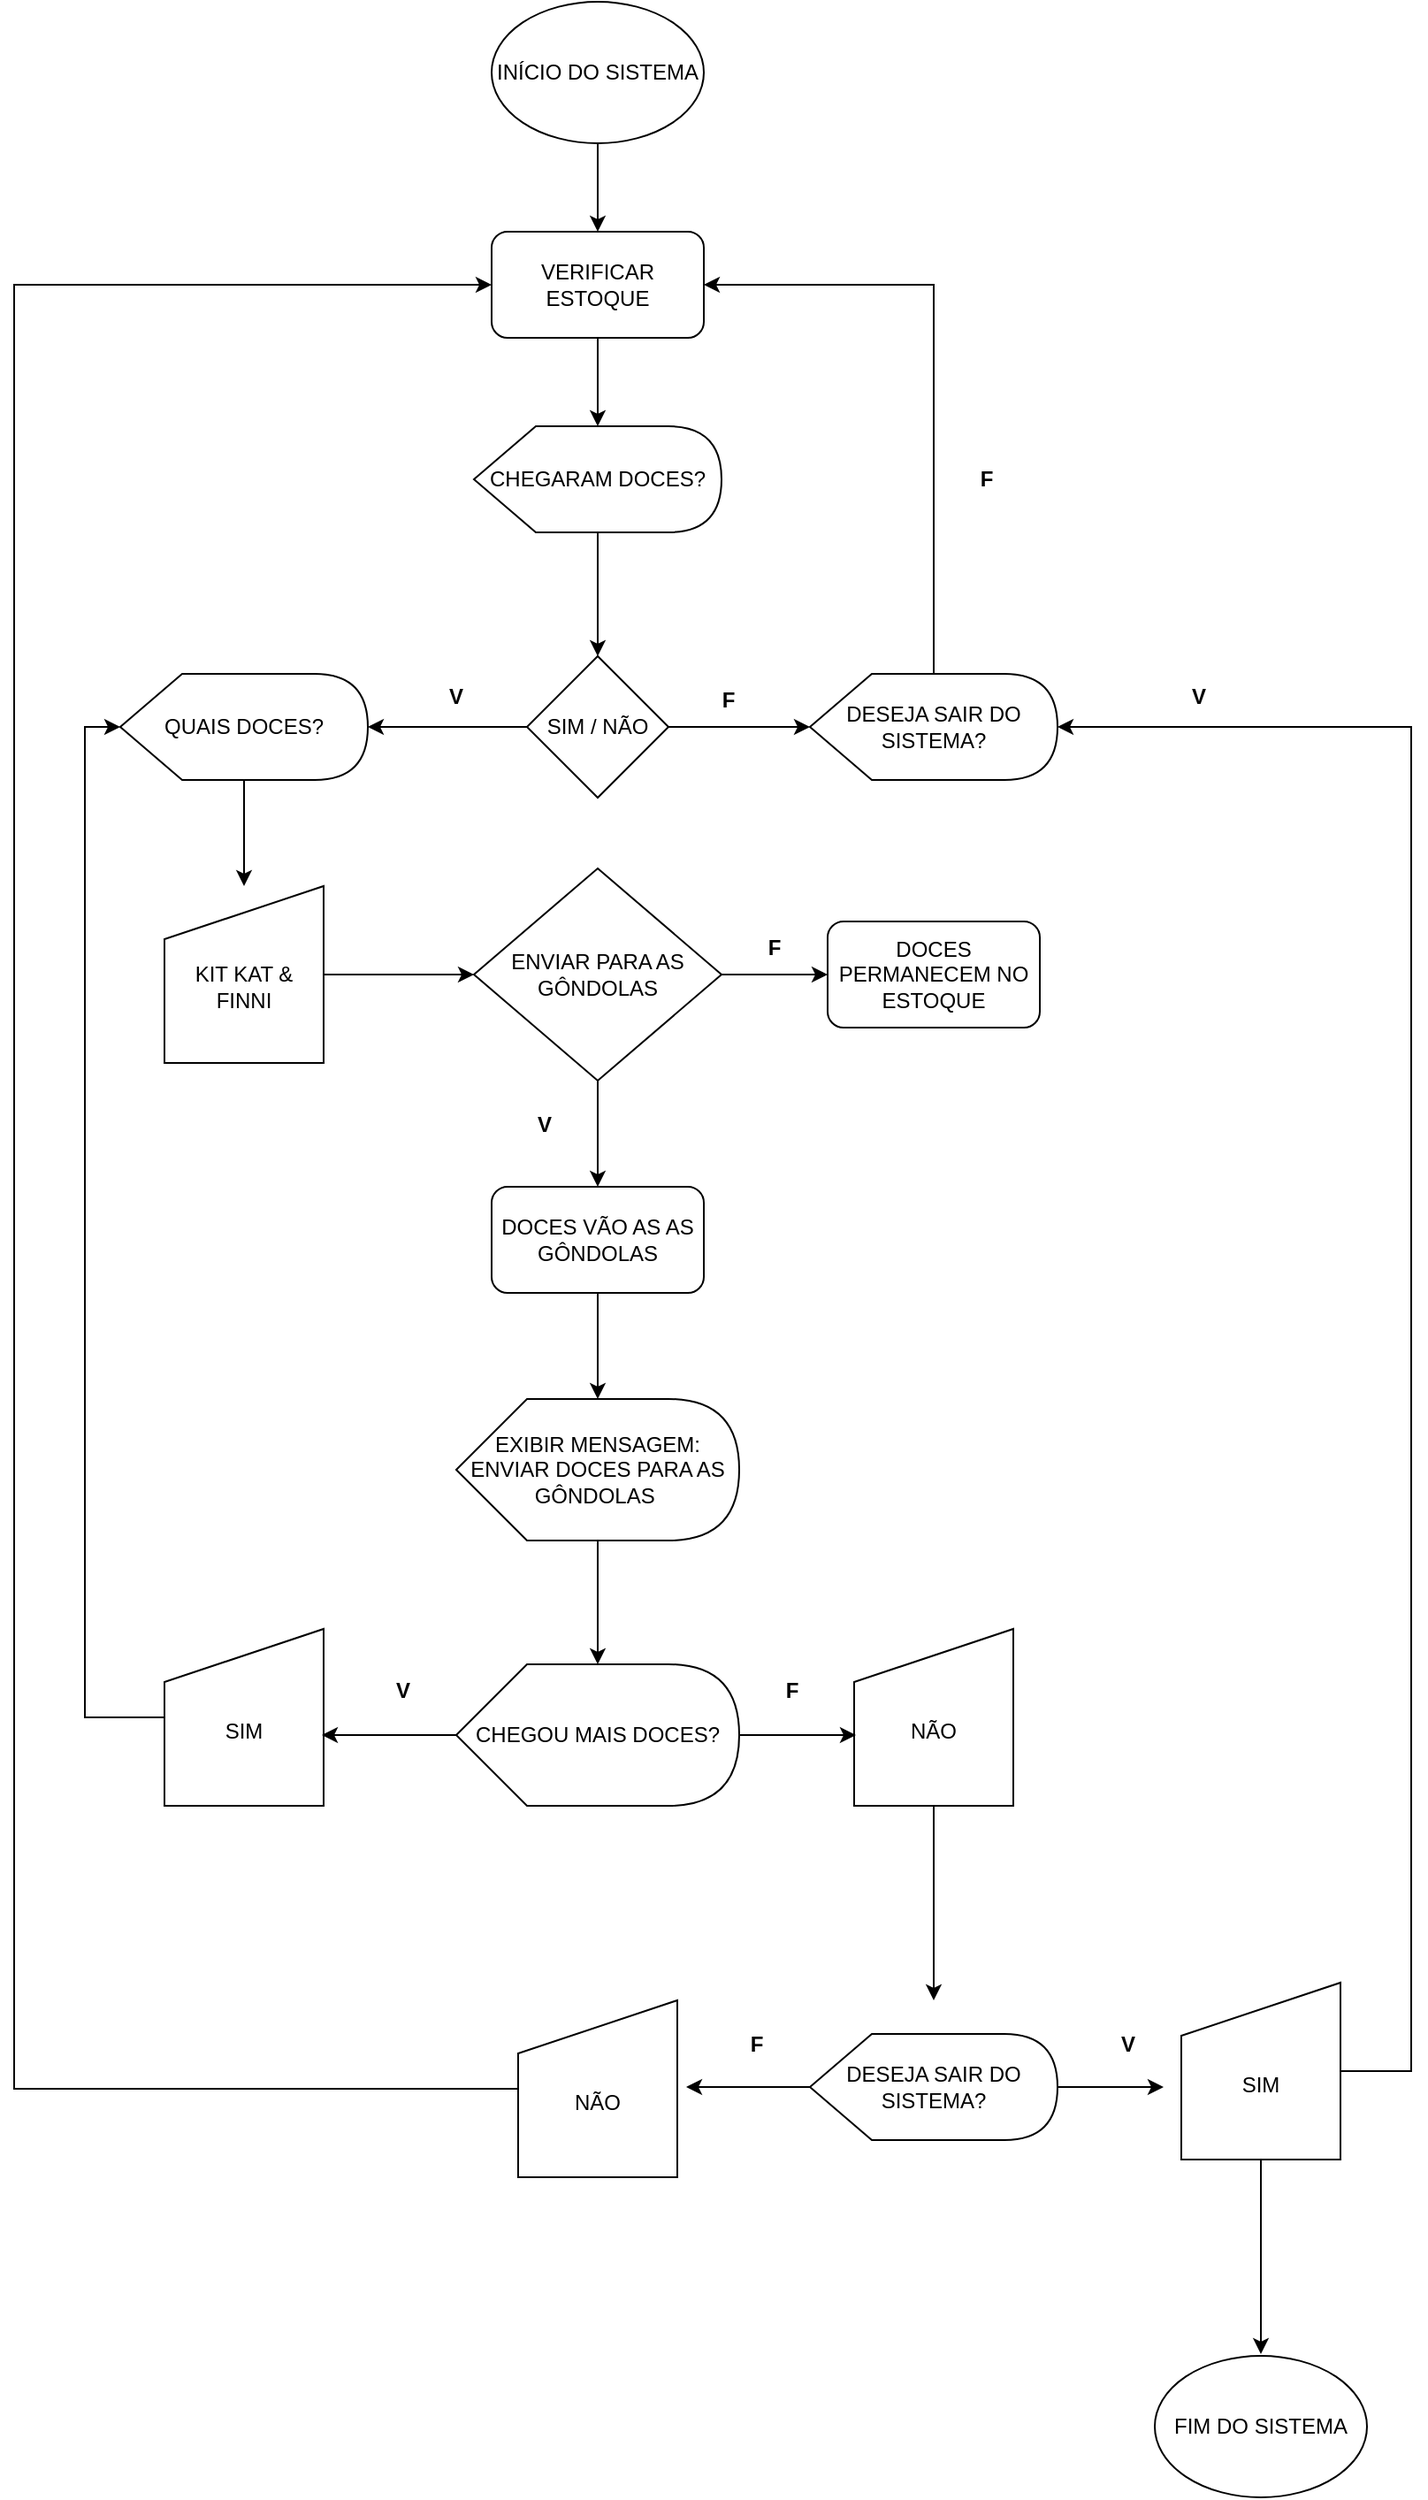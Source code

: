 <mxfile version="28.1.0">
  <diagram name="Página-1" id="3OfPqJIX-9LVP7vlLTPK">
    <mxGraphModel dx="1118" dy="1376" grid="1" gridSize="10" guides="1" tooltips="1" connect="1" arrows="1" fold="1" page="1" pageScale="1" pageWidth="827" pageHeight="1169" math="0" shadow="0">
      <root>
        <mxCell id="0" />
        <mxCell id="1" parent="0" />
        <mxCell id="2ofr8OPa2scB_WNjrzIG-9" style="edgeStyle=orthogonalEdgeStyle;rounded=0;orthogonalLoop=1;jettySize=auto;html=1;" edge="1" parent="1" source="VZDR_WL7-q72iKFW7tpt-1" target="2ofr8OPa2scB_WNjrzIG-8">
          <mxGeometry relative="1" as="geometry" />
        </mxCell>
        <mxCell id="VZDR_WL7-q72iKFW7tpt-1" value="INÍCIO DO SISTEMA" style="ellipse;whiteSpace=wrap;html=1;" parent="1" vertex="1">
          <mxGeometry x="310" y="20" width="120" height="80" as="geometry" />
        </mxCell>
        <mxCell id="2ofr8OPa2scB_WNjrzIG-12" style="edgeStyle=orthogonalEdgeStyle;rounded=0;orthogonalLoop=1;jettySize=auto;html=1;entryX=0.5;entryY=0;entryDx=0;entryDy=0;" edge="1" parent="1" source="2ofr8OPa2scB_WNjrzIG-1" target="2ofr8OPa2scB_WNjrzIG-11">
          <mxGeometry relative="1" as="geometry" />
        </mxCell>
        <mxCell id="2ofr8OPa2scB_WNjrzIG-1" value="CHEGARAM DOCES?" style="shape=display;whiteSpace=wrap;html=1;" vertex="1" parent="1">
          <mxGeometry x="300" y="260" width="140" height="60" as="geometry" />
        </mxCell>
        <mxCell id="2ofr8OPa2scB_WNjrzIG-24" style="edgeStyle=orthogonalEdgeStyle;rounded=0;orthogonalLoop=1;jettySize=auto;html=1;entryX=0;entryY=0.5;entryDx=0;entryDy=0;" edge="1" parent="1" source="2ofr8OPa2scB_WNjrzIG-4" target="2ofr8OPa2scB_WNjrzIG-23">
          <mxGeometry relative="1" as="geometry" />
        </mxCell>
        <mxCell id="2ofr8OPa2scB_WNjrzIG-4" value="&lt;div&gt;&lt;br&gt;&lt;/div&gt;KIT KAT &amp;amp; FINNI" style="shape=manualInput;whiteSpace=wrap;html=1;" vertex="1" parent="1">
          <mxGeometry x="125" y="520" width="90" height="100" as="geometry" />
        </mxCell>
        <mxCell id="2ofr8OPa2scB_WNjrzIG-10" style="edgeStyle=orthogonalEdgeStyle;rounded=0;orthogonalLoop=1;jettySize=auto;html=1;" edge="1" parent="1" source="2ofr8OPa2scB_WNjrzIG-8" target="2ofr8OPa2scB_WNjrzIG-1">
          <mxGeometry relative="1" as="geometry" />
        </mxCell>
        <mxCell id="2ofr8OPa2scB_WNjrzIG-8" value="VERIFICAR ESTOQUE" style="rounded=1;whiteSpace=wrap;html=1;" vertex="1" parent="1">
          <mxGeometry x="310" y="150" width="120" height="60" as="geometry" />
        </mxCell>
        <mxCell id="2ofr8OPa2scB_WNjrzIG-11" value="SIM / NÃO" style="rhombus;whiteSpace=wrap;html=1;" vertex="1" parent="1">
          <mxGeometry x="330" y="390" width="80" height="80" as="geometry" />
        </mxCell>
        <mxCell id="2ofr8OPa2scB_WNjrzIG-19" style="edgeStyle=orthogonalEdgeStyle;rounded=0;orthogonalLoop=1;jettySize=auto;html=1;" edge="1" parent="1" source="2ofr8OPa2scB_WNjrzIG-13" target="2ofr8OPa2scB_WNjrzIG-4">
          <mxGeometry relative="1" as="geometry" />
        </mxCell>
        <mxCell id="2ofr8OPa2scB_WNjrzIG-13" value="QUAIS DOCES?" style="shape=display;whiteSpace=wrap;html=1;" vertex="1" parent="1">
          <mxGeometry x="100" y="400" width="140" height="60" as="geometry" />
        </mxCell>
        <mxCell id="2ofr8OPa2scB_WNjrzIG-63" style="edgeStyle=orthogonalEdgeStyle;rounded=0;orthogonalLoop=1;jettySize=auto;html=1;entryX=1;entryY=0.5;entryDx=0;entryDy=0;" edge="1" parent="1" source="2ofr8OPa2scB_WNjrzIG-15" target="2ofr8OPa2scB_WNjrzIG-8">
          <mxGeometry relative="1" as="geometry">
            <Array as="points">
              <mxPoint x="560" y="180" />
            </Array>
          </mxGeometry>
        </mxCell>
        <mxCell id="2ofr8OPa2scB_WNjrzIG-15" value="DESEJA SAIR DO SISTEMA?" style="shape=display;whiteSpace=wrap;html=1;" vertex="1" parent="1">
          <mxGeometry x="490" y="400" width="140" height="60" as="geometry" />
        </mxCell>
        <mxCell id="2ofr8OPa2scB_WNjrzIG-16" style="edgeStyle=orthogonalEdgeStyle;rounded=0;orthogonalLoop=1;jettySize=auto;html=1;entryX=1;entryY=0.5;entryDx=0;entryDy=0;entryPerimeter=0;" edge="1" parent="1" source="2ofr8OPa2scB_WNjrzIG-11" target="2ofr8OPa2scB_WNjrzIG-13">
          <mxGeometry relative="1" as="geometry" />
        </mxCell>
        <mxCell id="2ofr8OPa2scB_WNjrzIG-22" style="edgeStyle=orthogonalEdgeStyle;rounded=0;orthogonalLoop=1;jettySize=auto;html=1;entryX=0;entryY=0.5;entryDx=0;entryDy=0;entryPerimeter=0;" edge="1" parent="1" source="2ofr8OPa2scB_WNjrzIG-11" target="2ofr8OPa2scB_WNjrzIG-15">
          <mxGeometry relative="1" as="geometry" />
        </mxCell>
        <mxCell id="2ofr8OPa2scB_WNjrzIG-26" style="edgeStyle=orthogonalEdgeStyle;rounded=0;orthogonalLoop=1;jettySize=auto;html=1;entryX=0.5;entryY=0;entryDx=0;entryDy=0;" edge="1" parent="1" source="2ofr8OPa2scB_WNjrzIG-23" target="2ofr8OPa2scB_WNjrzIG-25">
          <mxGeometry relative="1" as="geometry" />
        </mxCell>
        <mxCell id="2ofr8OPa2scB_WNjrzIG-28" style="edgeStyle=orthogonalEdgeStyle;rounded=0;orthogonalLoop=1;jettySize=auto;html=1;entryX=0;entryY=0.5;entryDx=0;entryDy=0;" edge="1" parent="1" source="2ofr8OPa2scB_WNjrzIG-23" target="2ofr8OPa2scB_WNjrzIG-27">
          <mxGeometry relative="1" as="geometry" />
        </mxCell>
        <mxCell id="2ofr8OPa2scB_WNjrzIG-23" value="ENVIAR PARA AS GÔNDOLAS" style="rhombus;whiteSpace=wrap;html=1;" vertex="1" parent="1">
          <mxGeometry x="300" y="510" width="140" height="120" as="geometry" />
        </mxCell>
        <mxCell id="2ofr8OPa2scB_WNjrzIG-34" style="edgeStyle=orthogonalEdgeStyle;rounded=0;orthogonalLoop=1;jettySize=auto;html=1;" edge="1" parent="1" source="2ofr8OPa2scB_WNjrzIG-25">
          <mxGeometry relative="1" as="geometry">
            <mxPoint x="370" y="810" as="targetPoint" />
          </mxGeometry>
        </mxCell>
        <mxCell id="2ofr8OPa2scB_WNjrzIG-25" value="DOCES VÃO AS AS GÔNDOLAS" style="rounded=1;whiteSpace=wrap;html=1;" vertex="1" parent="1">
          <mxGeometry x="310" y="690" width="120" height="60" as="geometry" />
        </mxCell>
        <mxCell id="2ofr8OPa2scB_WNjrzIG-27" value="DOCES PERMANECEM NO ESTOQUE" style="rounded=1;whiteSpace=wrap;html=1;" vertex="1" parent="1">
          <mxGeometry x="500" y="540" width="120" height="60" as="geometry" />
        </mxCell>
        <mxCell id="2ofr8OPa2scB_WNjrzIG-29" value="&lt;b&gt;V&lt;/b&gt;" style="text;strokeColor=none;align=center;fillColor=none;html=1;verticalAlign=middle;whiteSpace=wrap;rounded=0;" vertex="1" parent="1">
          <mxGeometry x="260" y="398" width="60" height="30" as="geometry" />
        </mxCell>
        <mxCell id="2ofr8OPa2scB_WNjrzIG-30" value="&lt;b&gt;F&lt;/b&gt;" style="text;strokeColor=none;align=center;fillColor=none;html=1;verticalAlign=middle;whiteSpace=wrap;rounded=0;" vertex="1" parent="1">
          <mxGeometry x="414" y="400" width="60" height="30" as="geometry" />
        </mxCell>
        <mxCell id="2ofr8OPa2scB_WNjrzIG-31" value="&lt;b&gt;V&lt;/b&gt;" style="text;strokeColor=none;align=center;fillColor=none;html=1;verticalAlign=middle;whiteSpace=wrap;rounded=0;" vertex="1" parent="1">
          <mxGeometry x="310" y="640" width="60" height="30" as="geometry" />
        </mxCell>
        <mxCell id="2ofr8OPa2scB_WNjrzIG-32" value="&lt;b&gt;F&lt;/b&gt;" style="text;strokeColor=none;align=center;fillColor=none;html=1;verticalAlign=middle;whiteSpace=wrap;rounded=0;" vertex="1" parent="1">
          <mxGeometry x="440" y="540" width="60" height="30" as="geometry" />
        </mxCell>
        <mxCell id="2ofr8OPa2scB_WNjrzIG-33" value="EXIBIR MENSAGEM: ENVIAR DOCES PARA AS GÔNDOLAS&amp;nbsp;" style="shape=display;whiteSpace=wrap;html=1;" vertex="1" parent="1">
          <mxGeometry x="290" y="810" width="160" height="80" as="geometry" />
        </mxCell>
        <mxCell id="2ofr8OPa2scB_WNjrzIG-35" value="CHEGOU MAIS DOCES?" style="shape=display;whiteSpace=wrap;html=1;" vertex="1" parent="1">
          <mxGeometry x="290" y="960" width="160" height="80" as="geometry" />
        </mxCell>
        <mxCell id="2ofr8OPa2scB_WNjrzIG-36" style="edgeStyle=orthogonalEdgeStyle;rounded=0;orthogonalLoop=1;jettySize=auto;html=1;entryX=0;entryY=0;entryDx=80;entryDy=0;entryPerimeter=0;" edge="1" parent="1" source="2ofr8OPa2scB_WNjrzIG-33" target="2ofr8OPa2scB_WNjrzIG-35">
          <mxGeometry relative="1" as="geometry" />
        </mxCell>
        <mxCell id="2ofr8OPa2scB_WNjrzIG-37" value="&lt;div&gt;&lt;br&gt;&lt;/div&gt;&lt;div&gt;SIM&lt;/div&gt;" style="shape=manualInput;whiteSpace=wrap;html=1;" vertex="1" parent="1">
          <mxGeometry x="125" y="940" width="90" height="100" as="geometry" />
        </mxCell>
        <mxCell id="2ofr8OPa2scB_WNjrzIG-38" style="edgeStyle=orthogonalEdgeStyle;rounded=0;orthogonalLoop=1;jettySize=auto;html=1;entryX=0.989;entryY=0.6;entryDx=0;entryDy=0;entryPerimeter=0;" edge="1" parent="1" source="2ofr8OPa2scB_WNjrzIG-35" target="2ofr8OPa2scB_WNjrzIG-37">
          <mxGeometry relative="1" as="geometry" />
        </mxCell>
        <mxCell id="2ofr8OPa2scB_WNjrzIG-71" style="edgeStyle=orthogonalEdgeStyle;rounded=0;orthogonalLoop=1;jettySize=auto;html=1;" edge="1" parent="1" source="2ofr8OPa2scB_WNjrzIG-39">
          <mxGeometry relative="1" as="geometry">
            <mxPoint x="560" y="1150" as="targetPoint" />
          </mxGeometry>
        </mxCell>
        <mxCell id="2ofr8OPa2scB_WNjrzIG-39" value="&lt;div&gt;&lt;br&gt;&lt;/div&gt;&lt;div&gt;NÃO&lt;/div&gt;" style="shape=manualInput;whiteSpace=wrap;html=1;" vertex="1" parent="1">
          <mxGeometry x="515" y="940" width="90" height="100" as="geometry" />
        </mxCell>
        <mxCell id="2ofr8OPa2scB_WNjrzIG-41" style="edgeStyle=orthogonalEdgeStyle;rounded=0;orthogonalLoop=1;jettySize=auto;html=1;entryX=0.011;entryY=0.6;entryDx=0;entryDy=0;entryPerimeter=0;" edge="1" parent="1" source="2ofr8OPa2scB_WNjrzIG-35" target="2ofr8OPa2scB_WNjrzIG-39">
          <mxGeometry relative="1" as="geometry" />
        </mxCell>
        <mxCell id="2ofr8OPa2scB_WNjrzIG-58" style="edgeStyle=orthogonalEdgeStyle;rounded=0;orthogonalLoop=1;jettySize=auto;html=1;" edge="1" parent="1" source="2ofr8OPa2scB_WNjrzIG-42">
          <mxGeometry relative="1" as="geometry">
            <mxPoint x="420" y="1199" as="targetPoint" />
          </mxGeometry>
        </mxCell>
        <mxCell id="2ofr8OPa2scB_WNjrzIG-59" style="edgeStyle=orthogonalEdgeStyle;rounded=0;orthogonalLoop=1;jettySize=auto;html=1;" edge="1" parent="1" source="2ofr8OPa2scB_WNjrzIG-42">
          <mxGeometry relative="1" as="geometry">
            <mxPoint x="690" y="1199" as="targetPoint" />
          </mxGeometry>
        </mxCell>
        <mxCell id="2ofr8OPa2scB_WNjrzIG-42" value="DESEJA SAIR DO SISTEMA?" style="shape=display;whiteSpace=wrap;html=1;" vertex="1" parent="1">
          <mxGeometry x="490" y="1169" width="140" height="60" as="geometry" />
        </mxCell>
        <mxCell id="2ofr8OPa2scB_WNjrzIG-49" value="" style="edgeStyle=orthogonalEdgeStyle;rounded=0;orthogonalLoop=1;jettySize=auto;html=1;" edge="1" parent="1" source="2ofr8OPa2scB_WNjrzIG-45">
          <mxGeometry relative="1" as="geometry">
            <mxPoint x="745" y="1350" as="targetPoint" />
          </mxGeometry>
        </mxCell>
        <mxCell id="2ofr8OPa2scB_WNjrzIG-45" value="&lt;div&gt;&lt;br&gt;&lt;/div&gt;&lt;div&gt;SIM&lt;/div&gt;" style="shape=manualInput;whiteSpace=wrap;html=1;" vertex="1" parent="1">
          <mxGeometry x="700" y="1140" width="90" height="100" as="geometry" />
        </mxCell>
        <mxCell id="2ofr8OPa2scB_WNjrzIG-50" value="FIM DO SISTEMA" style="ellipse;whiteSpace=wrap;html=1;" vertex="1" parent="1">
          <mxGeometry x="685" y="1351" width="120" height="80" as="geometry" />
        </mxCell>
        <mxCell id="2ofr8OPa2scB_WNjrzIG-57" style="edgeStyle=orthogonalEdgeStyle;rounded=0;orthogonalLoop=1;jettySize=auto;html=1;entryX=0;entryY=0.5;entryDx=0;entryDy=0;" edge="1" parent="1" source="2ofr8OPa2scB_WNjrzIG-52" target="2ofr8OPa2scB_WNjrzIG-8">
          <mxGeometry relative="1" as="geometry">
            <Array as="points">
              <mxPoint x="40" y="1200" />
              <mxPoint x="40" y="180" />
            </Array>
          </mxGeometry>
        </mxCell>
        <mxCell id="2ofr8OPa2scB_WNjrzIG-52" value="&lt;div&gt;&lt;br&gt;&lt;/div&gt;&lt;div&gt;NÃO&lt;/div&gt;" style="shape=manualInput;whiteSpace=wrap;html=1;" vertex="1" parent="1">
          <mxGeometry x="325" y="1150" width="90" height="100" as="geometry" />
        </mxCell>
        <mxCell id="2ofr8OPa2scB_WNjrzIG-60" style="edgeStyle=orthogonalEdgeStyle;rounded=0;orthogonalLoop=1;jettySize=auto;html=1;entryX=0;entryY=0.5;entryDx=0;entryDy=0;entryPerimeter=0;" edge="1" parent="1" source="2ofr8OPa2scB_WNjrzIG-37" target="2ofr8OPa2scB_WNjrzIG-13">
          <mxGeometry relative="1" as="geometry">
            <Array as="points">
              <mxPoint x="80" y="990" />
              <mxPoint x="80" y="430" />
            </Array>
          </mxGeometry>
        </mxCell>
        <mxCell id="2ofr8OPa2scB_WNjrzIG-64" value="&lt;b&gt;F&lt;/b&gt;" style="text;strokeColor=none;align=center;fillColor=none;html=1;verticalAlign=middle;whiteSpace=wrap;rounded=0;" vertex="1" parent="1">
          <mxGeometry x="560" y="275" width="60" height="30" as="geometry" />
        </mxCell>
        <mxCell id="2ofr8OPa2scB_WNjrzIG-67" value="&lt;b&gt;V&lt;/b&gt;" style="text;strokeColor=none;align=center;fillColor=none;html=1;verticalAlign=middle;whiteSpace=wrap;rounded=0;" vertex="1" parent="1">
          <mxGeometry x="640" y="1160" width="60" height="30" as="geometry" />
        </mxCell>
        <mxCell id="2ofr8OPa2scB_WNjrzIG-68" value="&lt;b&gt;F&lt;/b&gt;" style="text;strokeColor=none;align=center;fillColor=none;html=1;verticalAlign=middle;whiteSpace=wrap;rounded=0;" vertex="1" parent="1">
          <mxGeometry x="430" y="1160" width="60" height="30" as="geometry" />
        </mxCell>
        <mxCell id="2ofr8OPa2scB_WNjrzIG-69" value="&lt;b&gt;V&lt;/b&gt;" style="text;strokeColor=none;align=center;fillColor=none;html=1;verticalAlign=middle;whiteSpace=wrap;rounded=0;" vertex="1" parent="1">
          <mxGeometry x="230" y="960" width="60" height="30" as="geometry" />
        </mxCell>
        <mxCell id="2ofr8OPa2scB_WNjrzIG-70" value="&lt;b&gt;F&lt;/b&gt;" style="text;strokeColor=none;align=center;fillColor=none;html=1;verticalAlign=middle;whiteSpace=wrap;rounded=0;" vertex="1" parent="1">
          <mxGeometry x="450" y="960" width="60" height="30" as="geometry" />
        </mxCell>
        <mxCell id="2ofr8OPa2scB_WNjrzIG-78" style="edgeStyle=orthogonalEdgeStyle;rounded=0;orthogonalLoop=1;jettySize=auto;html=1;entryX=1;entryY=0.5;entryDx=0;entryDy=0;entryPerimeter=0;" edge="1" parent="1" source="2ofr8OPa2scB_WNjrzIG-45" target="2ofr8OPa2scB_WNjrzIG-15">
          <mxGeometry relative="1" as="geometry">
            <Array as="points">
              <mxPoint x="830" y="1190" />
              <mxPoint x="830" y="430" />
            </Array>
          </mxGeometry>
        </mxCell>
        <mxCell id="2ofr8OPa2scB_WNjrzIG-79" value="&lt;b&gt;V&lt;/b&gt;" style="text;strokeColor=none;align=center;fillColor=none;html=1;verticalAlign=middle;whiteSpace=wrap;rounded=0;" vertex="1" parent="1">
          <mxGeometry x="680" y="398" width="60" height="30" as="geometry" />
        </mxCell>
      </root>
    </mxGraphModel>
  </diagram>
</mxfile>
